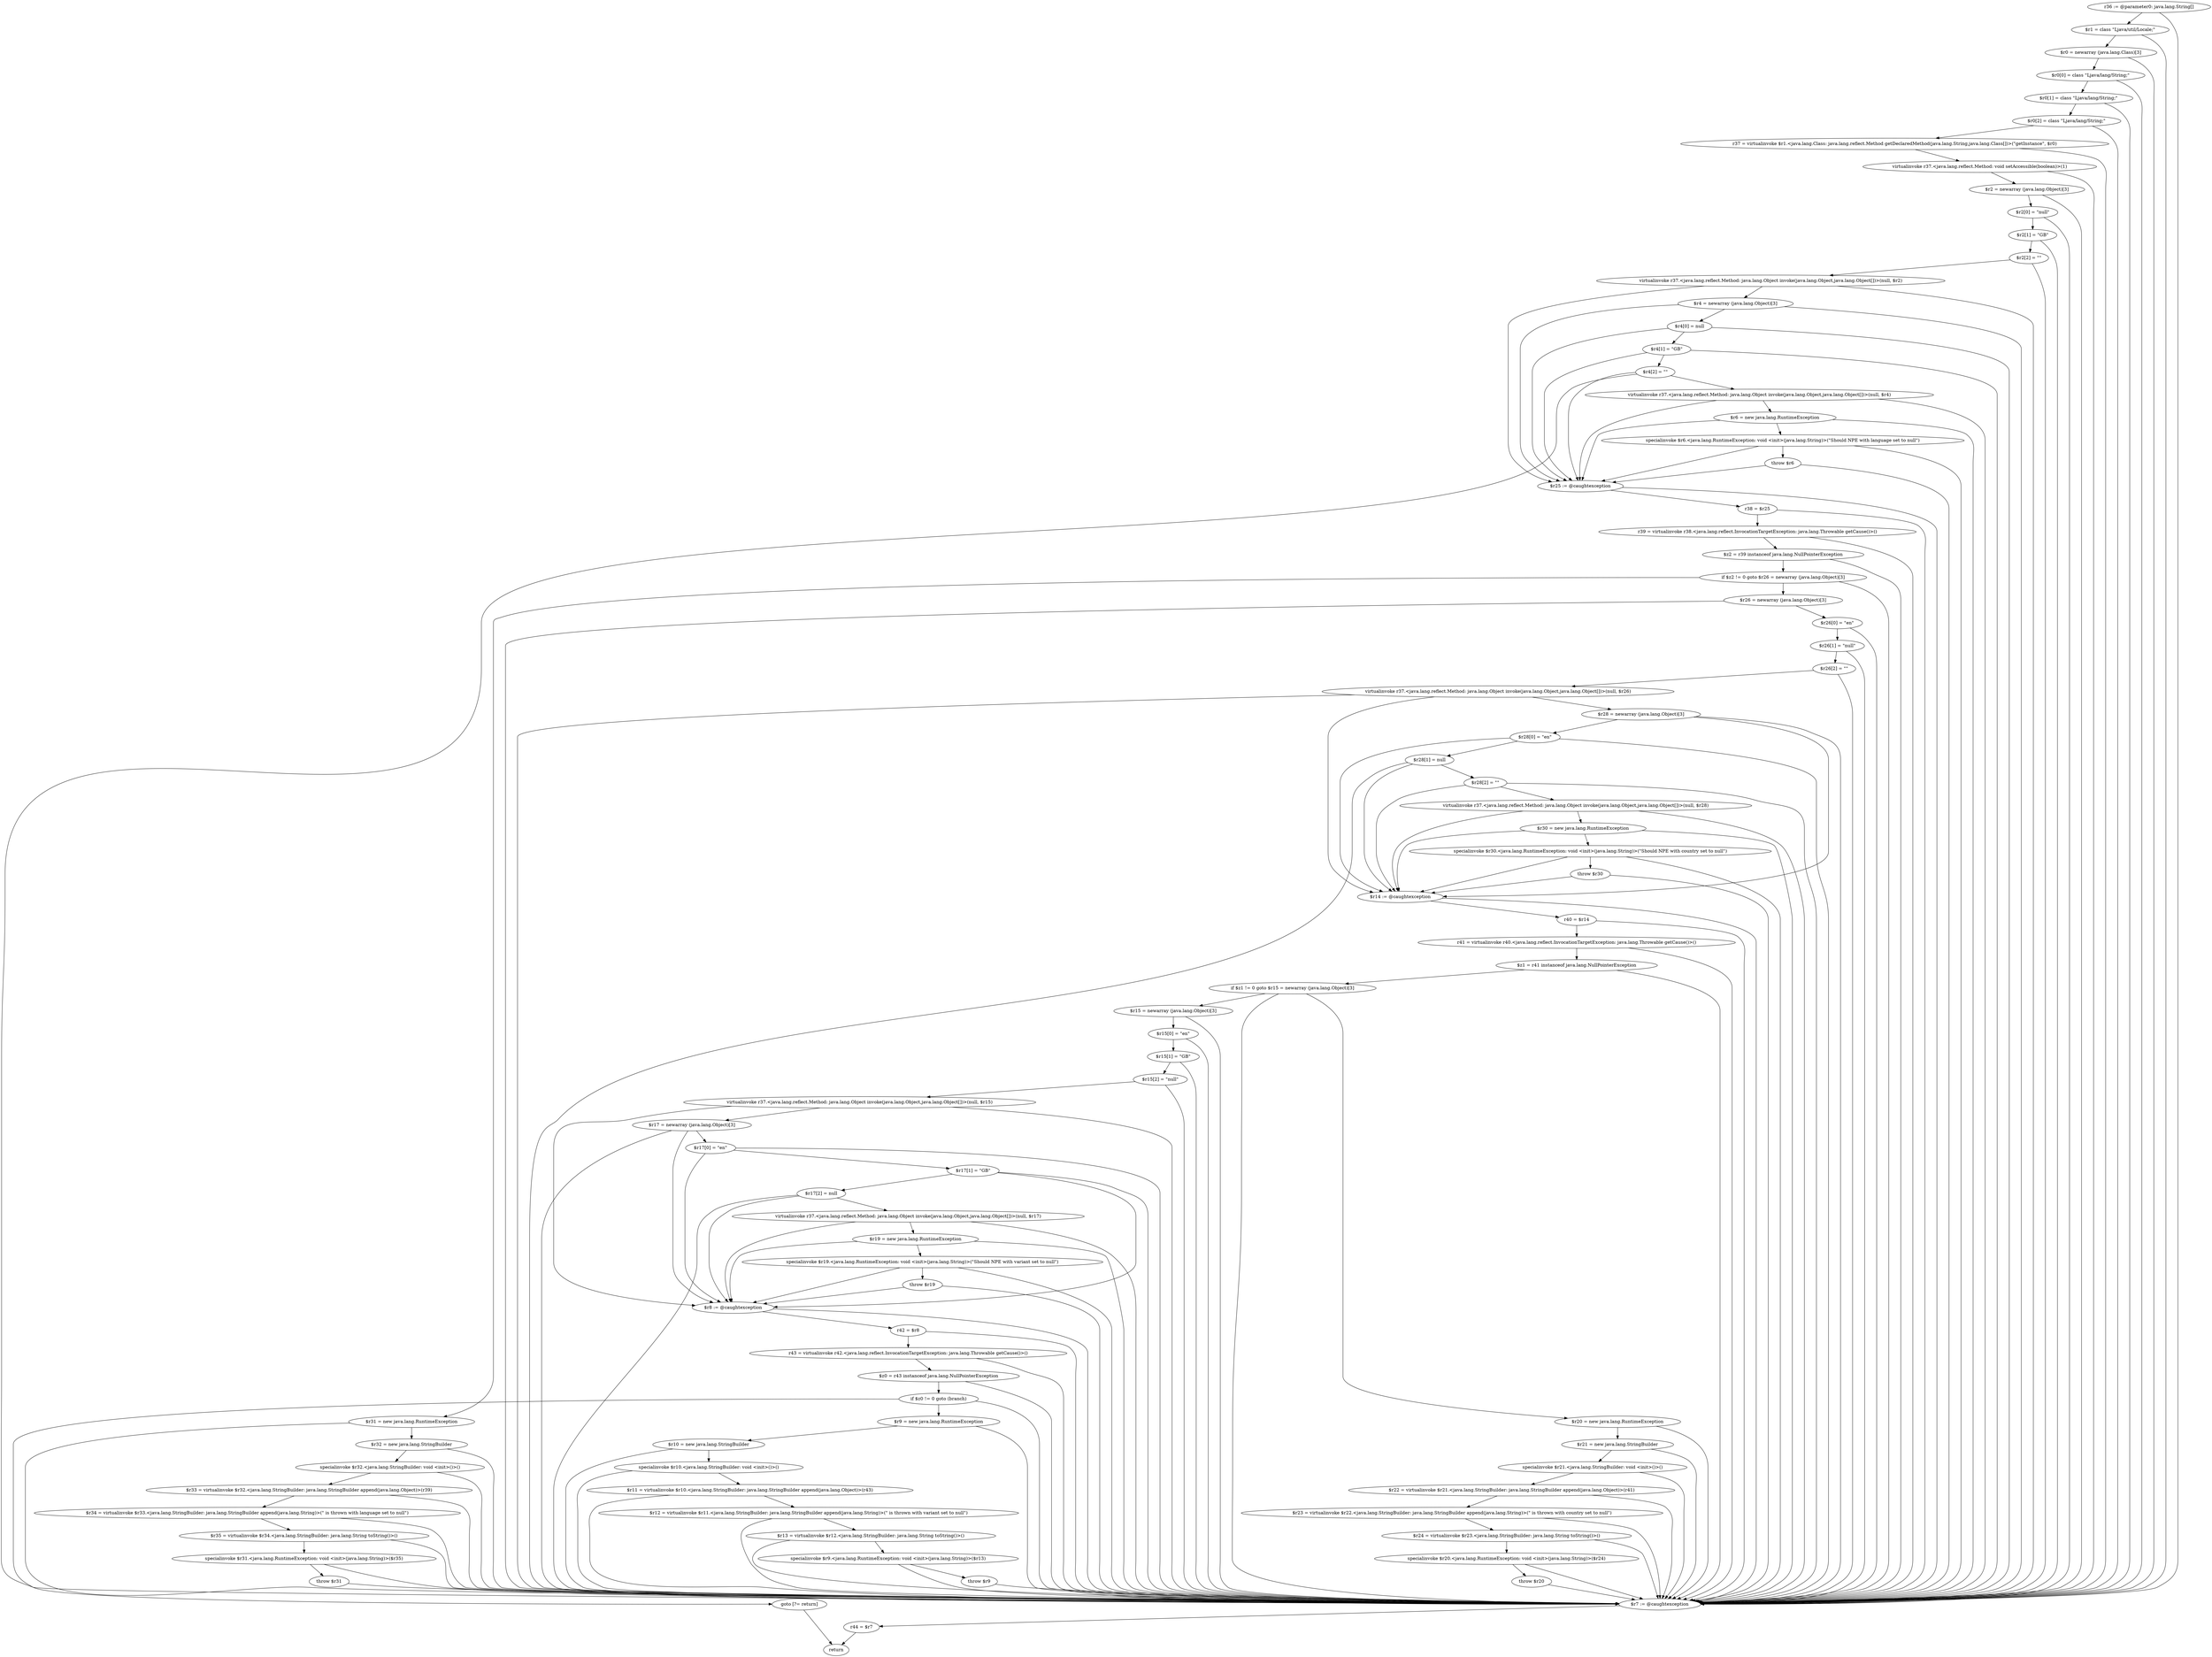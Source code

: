 digraph "unitGraph" {
    "r36 := @parameter0: java.lang.String[]"
    "$r1 = class \"Ljava/util/Locale;\""
    "$r0 = newarray (java.lang.Class)[3]"
    "$r0[0] = class \"Ljava/lang/String;\""
    "$r0[1] = class \"Ljava/lang/String;\""
    "$r0[2] = class \"Ljava/lang/String;\""
    "r37 = virtualinvoke $r1.<java.lang.Class: java.lang.reflect.Method getDeclaredMethod(java.lang.String,java.lang.Class[])>(\"getInstance\", $r0)"
    "virtualinvoke r37.<java.lang.reflect.Method: void setAccessible(boolean)>(1)"
    "$r2 = newarray (java.lang.Object)[3]"
    "$r2[0] = \"null\""
    "$r2[1] = \"GB\""
    "$r2[2] = \"\""
    "virtualinvoke r37.<java.lang.reflect.Method: java.lang.Object invoke(java.lang.Object,java.lang.Object[])>(null, $r2)"
    "$r4 = newarray (java.lang.Object)[3]"
    "$r4[0] = null"
    "$r4[1] = \"GB\""
    "$r4[2] = \"\""
    "virtualinvoke r37.<java.lang.reflect.Method: java.lang.Object invoke(java.lang.Object,java.lang.Object[])>(null, $r4)"
    "$r6 = new java.lang.RuntimeException"
    "specialinvoke $r6.<java.lang.RuntimeException: void <init>(java.lang.String)>(\"Should NPE with language set to null\")"
    "throw $r6"
    "$r25 := @caughtexception"
    "r38 = $r25"
    "r39 = virtualinvoke r38.<java.lang.reflect.InvocationTargetException: java.lang.Throwable getCause()>()"
    "$z2 = r39 instanceof java.lang.NullPointerException"
    "if $z2 != 0 goto $r26 = newarray (java.lang.Object)[3]"
    "$r31 = new java.lang.RuntimeException"
    "$r32 = new java.lang.StringBuilder"
    "specialinvoke $r32.<java.lang.StringBuilder: void <init>()>()"
    "$r33 = virtualinvoke $r32.<java.lang.StringBuilder: java.lang.StringBuilder append(java.lang.Object)>(r39)"
    "$r34 = virtualinvoke $r33.<java.lang.StringBuilder: java.lang.StringBuilder append(java.lang.String)>(\" is thrown with language set to null\")"
    "$r35 = virtualinvoke $r34.<java.lang.StringBuilder: java.lang.String toString()>()"
    "specialinvoke $r31.<java.lang.RuntimeException: void <init>(java.lang.String)>($r35)"
    "throw $r31"
    "$r26 = newarray (java.lang.Object)[3]"
    "$r26[0] = \"en\""
    "$r26[1] = \"null\""
    "$r26[2] = \"\""
    "virtualinvoke r37.<java.lang.reflect.Method: java.lang.Object invoke(java.lang.Object,java.lang.Object[])>(null, $r26)"
    "$r28 = newarray (java.lang.Object)[3]"
    "$r28[0] = \"en\""
    "$r28[1] = null"
    "$r28[2] = \"\""
    "virtualinvoke r37.<java.lang.reflect.Method: java.lang.Object invoke(java.lang.Object,java.lang.Object[])>(null, $r28)"
    "$r30 = new java.lang.RuntimeException"
    "specialinvoke $r30.<java.lang.RuntimeException: void <init>(java.lang.String)>(\"Should NPE with country set to null\")"
    "throw $r30"
    "$r14 := @caughtexception"
    "r40 = $r14"
    "r41 = virtualinvoke r40.<java.lang.reflect.InvocationTargetException: java.lang.Throwable getCause()>()"
    "$z1 = r41 instanceof java.lang.NullPointerException"
    "if $z1 != 0 goto $r15 = newarray (java.lang.Object)[3]"
    "$r20 = new java.lang.RuntimeException"
    "$r21 = new java.lang.StringBuilder"
    "specialinvoke $r21.<java.lang.StringBuilder: void <init>()>()"
    "$r22 = virtualinvoke $r21.<java.lang.StringBuilder: java.lang.StringBuilder append(java.lang.Object)>(r41)"
    "$r23 = virtualinvoke $r22.<java.lang.StringBuilder: java.lang.StringBuilder append(java.lang.String)>(\" is thrown with country set to null\")"
    "$r24 = virtualinvoke $r23.<java.lang.StringBuilder: java.lang.String toString()>()"
    "specialinvoke $r20.<java.lang.RuntimeException: void <init>(java.lang.String)>($r24)"
    "throw $r20"
    "$r15 = newarray (java.lang.Object)[3]"
    "$r15[0] = \"en\""
    "$r15[1] = \"GB\""
    "$r15[2] = \"null\""
    "virtualinvoke r37.<java.lang.reflect.Method: java.lang.Object invoke(java.lang.Object,java.lang.Object[])>(null, $r15)"
    "$r17 = newarray (java.lang.Object)[3]"
    "$r17[0] = \"en\""
    "$r17[1] = \"GB\""
    "$r17[2] = null"
    "virtualinvoke r37.<java.lang.reflect.Method: java.lang.Object invoke(java.lang.Object,java.lang.Object[])>(null, $r17)"
    "$r19 = new java.lang.RuntimeException"
    "specialinvoke $r19.<java.lang.RuntimeException: void <init>(java.lang.String)>(\"Should NPE with variant set to null\")"
    "throw $r19"
    "$r8 := @caughtexception"
    "r42 = $r8"
    "r43 = virtualinvoke r42.<java.lang.reflect.InvocationTargetException: java.lang.Throwable getCause()>()"
    "$z0 = r43 instanceof java.lang.NullPointerException"
    "if $z0 != 0 goto (branch)"
    "$r9 = new java.lang.RuntimeException"
    "$r10 = new java.lang.StringBuilder"
    "specialinvoke $r10.<java.lang.StringBuilder: void <init>()>()"
    "$r11 = virtualinvoke $r10.<java.lang.StringBuilder: java.lang.StringBuilder append(java.lang.Object)>(r43)"
    "$r12 = virtualinvoke $r11.<java.lang.StringBuilder: java.lang.StringBuilder append(java.lang.String)>(\" is thrown with variant set to null\")"
    "$r13 = virtualinvoke $r12.<java.lang.StringBuilder: java.lang.String toString()>()"
    "specialinvoke $r9.<java.lang.RuntimeException: void <init>(java.lang.String)>($r13)"
    "throw $r9"
    "goto [?= return]"
    "$r7 := @caughtexception"
    "r44 = $r7"
    "return"
    "r36 := @parameter0: java.lang.String[]"->"$r1 = class \"Ljava/util/Locale;\"";
    "r36 := @parameter0: java.lang.String[]"->"$r7 := @caughtexception";
    "$r1 = class \"Ljava/util/Locale;\""->"$r0 = newarray (java.lang.Class)[3]";
    "$r1 = class \"Ljava/util/Locale;\""->"$r7 := @caughtexception";
    "$r0 = newarray (java.lang.Class)[3]"->"$r0[0] = class \"Ljava/lang/String;\"";
    "$r0 = newarray (java.lang.Class)[3]"->"$r7 := @caughtexception";
    "$r0[0] = class \"Ljava/lang/String;\""->"$r0[1] = class \"Ljava/lang/String;\"";
    "$r0[0] = class \"Ljava/lang/String;\""->"$r7 := @caughtexception";
    "$r0[1] = class \"Ljava/lang/String;\""->"$r0[2] = class \"Ljava/lang/String;\"";
    "$r0[1] = class \"Ljava/lang/String;\""->"$r7 := @caughtexception";
    "$r0[2] = class \"Ljava/lang/String;\""->"r37 = virtualinvoke $r1.<java.lang.Class: java.lang.reflect.Method getDeclaredMethod(java.lang.String,java.lang.Class[])>(\"getInstance\", $r0)";
    "$r0[2] = class \"Ljava/lang/String;\""->"$r7 := @caughtexception";
    "r37 = virtualinvoke $r1.<java.lang.Class: java.lang.reflect.Method getDeclaredMethod(java.lang.String,java.lang.Class[])>(\"getInstance\", $r0)"->"virtualinvoke r37.<java.lang.reflect.Method: void setAccessible(boolean)>(1)";
    "r37 = virtualinvoke $r1.<java.lang.Class: java.lang.reflect.Method getDeclaredMethod(java.lang.String,java.lang.Class[])>(\"getInstance\", $r0)"->"$r7 := @caughtexception";
    "virtualinvoke r37.<java.lang.reflect.Method: void setAccessible(boolean)>(1)"->"$r2 = newarray (java.lang.Object)[3]";
    "virtualinvoke r37.<java.lang.reflect.Method: void setAccessible(boolean)>(1)"->"$r7 := @caughtexception";
    "$r2 = newarray (java.lang.Object)[3]"->"$r2[0] = \"null\"";
    "$r2 = newarray (java.lang.Object)[3]"->"$r7 := @caughtexception";
    "$r2[0] = \"null\""->"$r2[1] = \"GB\"";
    "$r2[0] = \"null\""->"$r7 := @caughtexception";
    "$r2[1] = \"GB\""->"$r2[2] = \"\"";
    "$r2[1] = \"GB\""->"$r7 := @caughtexception";
    "$r2[2] = \"\""->"virtualinvoke r37.<java.lang.reflect.Method: java.lang.Object invoke(java.lang.Object,java.lang.Object[])>(null, $r2)";
    "$r2[2] = \"\""->"$r7 := @caughtexception";
    "virtualinvoke r37.<java.lang.reflect.Method: java.lang.Object invoke(java.lang.Object,java.lang.Object[])>(null, $r2)"->"$r25 := @caughtexception";
    "virtualinvoke r37.<java.lang.reflect.Method: java.lang.Object invoke(java.lang.Object,java.lang.Object[])>(null, $r2)"->"$r7 := @caughtexception";
    "virtualinvoke r37.<java.lang.reflect.Method: java.lang.Object invoke(java.lang.Object,java.lang.Object[])>(null, $r2)"->"$r4 = newarray (java.lang.Object)[3]";
    "$r4 = newarray (java.lang.Object)[3]"->"$r25 := @caughtexception";
    "$r4 = newarray (java.lang.Object)[3]"->"$r7 := @caughtexception";
    "$r4 = newarray (java.lang.Object)[3]"->"$r4[0] = null";
    "$r4[0] = null"->"$r25 := @caughtexception";
    "$r4[0] = null"->"$r7 := @caughtexception";
    "$r4[0] = null"->"$r4[1] = \"GB\"";
    "$r4[1] = \"GB\""->"$r25 := @caughtexception";
    "$r4[1] = \"GB\""->"$r7 := @caughtexception";
    "$r4[1] = \"GB\""->"$r4[2] = \"\"";
    "$r4[2] = \"\""->"$r25 := @caughtexception";
    "$r4[2] = \"\""->"$r7 := @caughtexception";
    "$r4[2] = \"\""->"virtualinvoke r37.<java.lang.reflect.Method: java.lang.Object invoke(java.lang.Object,java.lang.Object[])>(null, $r4)";
    "virtualinvoke r37.<java.lang.reflect.Method: java.lang.Object invoke(java.lang.Object,java.lang.Object[])>(null, $r4)"->"$r25 := @caughtexception";
    "virtualinvoke r37.<java.lang.reflect.Method: java.lang.Object invoke(java.lang.Object,java.lang.Object[])>(null, $r4)"->"$r7 := @caughtexception";
    "virtualinvoke r37.<java.lang.reflect.Method: java.lang.Object invoke(java.lang.Object,java.lang.Object[])>(null, $r4)"->"$r6 = new java.lang.RuntimeException";
    "$r6 = new java.lang.RuntimeException"->"$r25 := @caughtexception";
    "$r6 = new java.lang.RuntimeException"->"$r7 := @caughtexception";
    "$r6 = new java.lang.RuntimeException"->"specialinvoke $r6.<java.lang.RuntimeException: void <init>(java.lang.String)>(\"Should NPE with language set to null\")";
    "specialinvoke $r6.<java.lang.RuntimeException: void <init>(java.lang.String)>(\"Should NPE with language set to null\")"->"$r25 := @caughtexception";
    "specialinvoke $r6.<java.lang.RuntimeException: void <init>(java.lang.String)>(\"Should NPE with language set to null\")"->"$r7 := @caughtexception";
    "specialinvoke $r6.<java.lang.RuntimeException: void <init>(java.lang.String)>(\"Should NPE with language set to null\")"->"throw $r6";
    "throw $r6"->"$r25 := @caughtexception";
    "throw $r6"->"$r7 := @caughtexception";
    "$r25 := @caughtexception"->"r38 = $r25";
    "$r25 := @caughtexception"->"$r7 := @caughtexception";
    "r38 = $r25"->"r39 = virtualinvoke r38.<java.lang.reflect.InvocationTargetException: java.lang.Throwable getCause()>()";
    "r38 = $r25"->"$r7 := @caughtexception";
    "r39 = virtualinvoke r38.<java.lang.reflect.InvocationTargetException: java.lang.Throwable getCause()>()"->"$z2 = r39 instanceof java.lang.NullPointerException";
    "r39 = virtualinvoke r38.<java.lang.reflect.InvocationTargetException: java.lang.Throwable getCause()>()"->"$r7 := @caughtexception";
    "$z2 = r39 instanceof java.lang.NullPointerException"->"if $z2 != 0 goto $r26 = newarray (java.lang.Object)[3]";
    "$z2 = r39 instanceof java.lang.NullPointerException"->"$r7 := @caughtexception";
    "if $z2 != 0 goto $r26 = newarray (java.lang.Object)[3]"->"$r31 = new java.lang.RuntimeException";
    "if $z2 != 0 goto $r26 = newarray (java.lang.Object)[3]"->"$r26 = newarray (java.lang.Object)[3]";
    "if $z2 != 0 goto $r26 = newarray (java.lang.Object)[3]"->"$r7 := @caughtexception";
    "$r31 = new java.lang.RuntimeException"->"$r32 = new java.lang.StringBuilder";
    "$r31 = new java.lang.RuntimeException"->"$r7 := @caughtexception";
    "$r32 = new java.lang.StringBuilder"->"specialinvoke $r32.<java.lang.StringBuilder: void <init>()>()";
    "$r32 = new java.lang.StringBuilder"->"$r7 := @caughtexception";
    "specialinvoke $r32.<java.lang.StringBuilder: void <init>()>()"->"$r33 = virtualinvoke $r32.<java.lang.StringBuilder: java.lang.StringBuilder append(java.lang.Object)>(r39)";
    "specialinvoke $r32.<java.lang.StringBuilder: void <init>()>()"->"$r7 := @caughtexception";
    "$r33 = virtualinvoke $r32.<java.lang.StringBuilder: java.lang.StringBuilder append(java.lang.Object)>(r39)"->"$r34 = virtualinvoke $r33.<java.lang.StringBuilder: java.lang.StringBuilder append(java.lang.String)>(\" is thrown with language set to null\")";
    "$r33 = virtualinvoke $r32.<java.lang.StringBuilder: java.lang.StringBuilder append(java.lang.Object)>(r39)"->"$r7 := @caughtexception";
    "$r34 = virtualinvoke $r33.<java.lang.StringBuilder: java.lang.StringBuilder append(java.lang.String)>(\" is thrown with language set to null\")"->"$r35 = virtualinvoke $r34.<java.lang.StringBuilder: java.lang.String toString()>()";
    "$r34 = virtualinvoke $r33.<java.lang.StringBuilder: java.lang.StringBuilder append(java.lang.String)>(\" is thrown with language set to null\")"->"$r7 := @caughtexception";
    "$r35 = virtualinvoke $r34.<java.lang.StringBuilder: java.lang.String toString()>()"->"specialinvoke $r31.<java.lang.RuntimeException: void <init>(java.lang.String)>($r35)";
    "$r35 = virtualinvoke $r34.<java.lang.StringBuilder: java.lang.String toString()>()"->"$r7 := @caughtexception";
    "specialinvoke $r31.<java.lang.RuntimeException: void <init>(java.lang.String)>($r35)"->"throw $r31";
    "specialinvoke $r31.<java.lang.RuntimeException: void <init>(java.lang.String)>($r35)"->"$r7 := @caughtexception";
    "throw $r31"->"$r7 := @caughtexception";
    "$r26 = newarray (java.lang.Object)[3]"->"$r26[0] = \"en\"";
    "$r26 = newarray (java.lang.Object)[3]"->"$r7 := @caughtexception";
    "$r26[0] = \"en\""->"$r26[1] = \"null\"";
    "$r26[0] = \"en\""->"$r7 := @caughtexception";
    "$r26[1] = \"null\""->"$r26[2] = \"\"";
    "$r26[1] = \"null\""->"$r7 := @caughtexception";
    "$r26[2] = \"\""->"virtualinvoke r37.<java.lang.reflect.Method: java.lang.Object invoke(java.lang.Object,java.lang.Object[])>(null, $r26)";
    "$r26[2] = \"\""->"$r7 := @caughtexception";
    "virtualinvoke r37.<java.lang.reflect.Method: java.lang.Object invoke(java.lang.Object,java.lang.Object[])>(null, $r26)"->"$r14 := @caughtexception";
    "virtualinvoke r37.<java.lang.reflect.Method: java.lang.Object invoke(java.lang.Object,java.lang.Object[])>(null, $r26)"->"$r7 := @caughtexception";
    "virtualinvoke r37.<java.lang.reflect.Method: java.lang.Object invoke(java.lang.Object,java.lang.Object[])>(null, $r26)"->"$r28 = newarray (java.lang.Object)[3]";
    "$r28 = newarray (java.lang.Object)[3]"->"$r14 := @caughtexception";
    "$r28 = newarray (java.lang.Object)[3]"->"$r7 := @caughtexception";
    "$r28 = newarray (java.lang.Object)[3]"->"$r28[0] = \"en\"";
    "$r28[0] = \"en\""->"$r14 := @caughtexception";
    "$r28[0] = \"en\""->"$r7 := @caughtexception";
    "$r28[0] = \"en\""->"$r28[1] = null";
    "$r28[1] = null"->"$r14 := @caughtexception";
    "$r28[1] = null"->"$r7 := @caughtexception";
    "$r28[1] = null"->"$r28[2] = \"\"";
    "$r28[2] = \"\""->"$r14 := @caughtexception";
    "$r28[2] = \"\""->"$r7 := @caughtexception";
    "$r28[2] = \"\""->"virtualinvoke r37.<java.lang.reflect.Method: java.lang.Object invoke(java.lang.Object,java.lang.Object[])>(null, $r28)";
    "virtualinvoke r37.<java.lang.reflect.Method: java.lang.Object invoke(java.lang.Object,java.lang.Object[])>(null, $r28)"->"$r14 := @caughtexception";
    "virtualinvoke r37.<java.lang.reflect.Method: java.lang.Object invoke(java.lang.Object,java.lang.Object[])>(null, $r28)"->"$r7 := @caughtexception";
    "virtualinvoke r37.<java.lang.reflect.Method: java.lang.Object invoke(java.lang.Object,java.lang.Object[])>(null, $r28)"->"$r30 = new java.lang.RuntimeException";
    "$r30 = new java.lang.RuntimeException"->"$r14 := @caughtexception";
    "$r30 = new java.lang.RuntimeException"->"$r7 := @caughtexception";
    "$r30 = new java.lang.RuntimeException"->"specialinvoke $r30.<java.lang.RuntimeException: void <init>(java.lang.String)>(\"Should NPE with country set to null\")";
    "specialinvoke $r30.<java.lang.RuntimeException: void <init>(java.lang.String)>(\"Should NPE with country set to null\")"->"$r14 := @caughtexception";
    "specialinvoke $r30.<java.lang.RuntimeException: void <init>(java.lang.String)>(\"Should NPE with country set to null\")"->"$r7 := @caughtexception";
    "specialinvoke $r30.<java.lang.RuntimeException: void <init>(java.lang.String)>(\"Should NPE with country set to null\")"->"throw $r30";
    "throw $r30"->"$r14 := @caughtexception";
    "throw $r30"->"$r7 := @caughtexception";
    "$r14 := @caughtexception"->"r40 = $r14";
    "$r14 := @caughtexception"->"$r7 := @caughtexception";
    "r40 = $r14"->"r41 = virtualinvoke r40.<java.lang.reflect.InvocationTargetException: java.lang.Throwable getCause()>()";
    "r40 = $r14"->"$r7 := @caughtexception";
    "r41 = virtualinvoke r40.<java.lang.reflect.InvocationTargetException: java.lang.Throwable getCause()>()"->"$z1 = r41 instanceof java.lang.NullPointerException";
    "r41 = virtualinvoke r40.<java.lang.reflect.InvocationTargetException: java.lang.Throwable getCause()>()"->"$r7 := @caughtexception";
    "$z1 = r41 instanceof java.lang.NullPointerException"->"if $z1 != 0 goto $r15 = newarray (java.lang.Object)[3]";
    "$z1 = r41 instanceof java.lang.NullPointerException"->"$r7 := @caughtexception";
    "if $z1 != 0 goto $r15 = newarray (java.lang.Object)[3]"->"$r20 = new java.lang.RuntimeException";
    "if $z1 != 0 goto $r15 = newarray (java.lang.Object)[3]"->"$r15 = newarray (java.lang.Object)[3]";
    "if $z1 != 0 goto $r15 = newarray (java.lang.Object)[3]"->"$r7 := @caughtexception";
    "$r20 = new java.lang.RuntimeException"->"$r21 = new java.lang.StringBuilder";
    "$r20 = new java.lang.RuntimeException"->"$r7 := @caughtexception";
    "$r21 = new java.lang.StringBuilder"->"specialinvoke $r21.<java.lang.StringBuilder: void <init>()>()";
    "$r21 = new java.lang.StringBuilder"->"$r7 := @caughtexception";
    "specialinvoke $r21.<java.lang.StringBuilder: void <init>()>()"->"$r22 = virtualinvoke $r21.<java.lang.StringBuilder: java.lang.StringBuilder append(java.lang.Object)>(r41)";
    "specialinvoke $r21.<java.lang.StringBuilder: void <init>()>()"->"$r7 := @caughtexception";
    "$r22 = virtualinvoke $r21.<java.lang.StringBuilder: java.lang.StringBuilder append(java.lang.Object)>(r41)"->"$r23 = virtualinvoke $r22.<java.lang.StringBuilder: java.lang.StringBuilder append(java.lang.String)>(\" is thrown with country set to null\")";
    "$r22 = virtualinvoke $r21.<java.lang.StringBuilder: java.lang.StringBuilder append(java.lang.Object)>(r41)"->"$r7 := @caughtexception";
    "$r23 = virtualinvoke $r22.<java.lang.StringBuilder: java.lang.StringBuilder append(java.lang.String)>(\" is thrown with country set to null\")"->"$r24 = virtualinvoke $r23.<java.lang.StringBuilder: java.lang.String toString()>()";
    "$r23 = virtualinvoke $r22.<java.lang.StringBuilder: java.lang.StringBuilder append(java.lang.String)>(\" is thrown with country set to null\")"->"$r7 := @caughtexception";
    "$r24 = virtualinvoke $r23.<java.lang.StringBuilder: java.lang.String toString()>()"->"specialinvoke $r20.<java.lang.RuntimeException: void <init>(java.lang.String)>($r24)";
    "$r24 = virtualinvoke $r23.<java.lang.StringBuilder: java.lang.String toString()>()"->"$r7 := @caughtexception";
    "specialinvoke $r20.<java.lang.RuntimeException: void <init>(java.lang.String)>($r24)"->"throw $r20";
    "specialinvoke $r20.<java.lang.RuntimeException: void <init>(java.lang.String)>($r24)"->"$r7 := @caughtexception";
    "throw $r20"->"$r7 := @caughtexception";
    "$r15 = newarray (java.lang.Object)[3]"->"$r15[0] = \"en\"";
    "$r15 = newarray (java.lang.Object)[3]"->"$r7 := @caughtexception";
    "$r15[0] = \"en\""->"$r15[1] = \"GB\"";
    "$r15[0] = \"en\""->"$r7 := @caughtexception";
    "$r15[1] = \"GB\""->"$r15[2] = \"null\"";
    "$r15[1] = \"GB\""->"$r7 := @caughtexception";
    "$r15[2] = \"null\""->"virtualinvoke r37.<java.lang.reflect.Method: java.lang.Object invoke(java.lang.Object,java.lang.Object[])>(null, $r15)";
    "$r15[2] = \"null\""->"$r7 := @caughtexception";
    "virtualinvoke r37.<java.lang.reflect.Method: java.lang.Object invoke(java.lang.Object,java.lang.Object[])>(null, $r15)"->"$r8 := @caughtexception";
    "virtualinvoke r37.<java.lang.reflect.Method: java.lang.Object invoke(java.lang.Object,java.lang.Object[])>(null, $r15)"->"$r7 := @caughtexception";
    "virtualinvoke r37.<java.lang.reflect.Method: java.lang.Object invoke(java.lang.Object,java.lang.Object[])>(null, $r15)"->"$r17 = newarray (java.lang.Object)[3]";
    "$r17 = newarray (java.lang.Object)[3]"->"$r8 := @caughtexception";
    "$r17 = newarray (java.lang.Object)[3]"->"$r7 := @caughtexception";
    "$r17 = newarray (java.lang.Object)[3]"->"$r17[0] = \"en\"";
    "$r17[0] = \"en\""->"$r8 := @caughtexception";
    "$r17[0] = \"en\""->"$r7 := @caughtexception";
    "$r17[0] = \"en\""->"$r17[1] = \"GB\"";
    "$r17[1] = \"GB\""->"$r8 := @caughtexception";
    "$r17[1] = \"GB\""->"$r7 := @caughtexception";
    "$r17[1] = \"GB\""->"$r17[2] = null";
    "$r17[2] = null"->"$r8 := @caughtexception";
    "$r17[2] = null"->"$r7 := @caughtexception";
    "$r17[2] = null"->"virtualinvoke r37.<java.lang.reflect.Method: java.lang.Object invoke(java.lang.Object,java.lang.Object[])>(null, $r17)";
    "virtualinvoke r37.<java.lang.reflect.Method: java.lang.Object invoke(java.lang.Object,java.lang.Object[])>(null, $r17)"->"$r8 := @caughtexception";
    "virtualinvoke r37.<java.lang.reflect.Method: java.lang.Object invoke(java.lang.Object,java.lang.Object[])>(null, $r17)"->"$r7 := @caughtexception";
    "virtualinvoke r37.<java.lang.reflect.Method: java.lang.Object invoke(java.lang.Object,java.lang.Object[])>(null, $r17)"->"$r19 = new java.lang.RuntimeException";
    "$r19 = new java.lang.RuntimeException"->"$r8 := @caughtexception";
    "$r19 = new java.lang.RuntimeException"->"$r7 := @caughtexception";
    "$r19 = new java.lang.RuntimeException"->"specialinvoke $r19.<java.lang.RuntimeException: void <init>(java.lang.String)>(\"Should NPE with variant set to null\")";
    "specialinvoke $r19.<java.lang.RuntimeException: void <init>(java.lang.String)>(\"Should NPE with variant set to null\")"->"$r8 := @caughtexception";
    "specialinvoke $r19.<java.lang.RuntimeException: void <init>(java.lang.String)>(\"Should NPE with variant set to null\")"->"$r7 := @caughtexception";
    "specialinvoke $r19.<java.lang.RuntimeException: void <init>(java.lang.String)>(\"Should NPE with variant set to null\")"->"throw $r19";
    "throw $r19"->"$r8 := @caughtexception";
    "throw $r19"->"$r7 := @caughtexception";
    "$r8 := @caughtexception"->"r42 = $r8";
    "$r8 := @caughtexception"->"$r7 := @caughtexception";
    "r42 = $r8"->"r43 = virtualinvoke r42.<java.lang.reflect.InvocationTargetException: java.lang.Throwable getCause()>()";
    "r42 = $r8"->"$r7 := @caughtexception";
    "r43 = virtualinvoke r42.<java.lang.reflect.InvocationTargetException: java.lang.Throwable getCause()>()"->"$z0 = r43 instanceof java.lang.NullPointerException";
    "r43 = virtualinvoke r42.<java.lang.reflect.InvocationTargetException: java.lang.Throwable getCause()>()"->"$r7 := @caughtexception";
    "$z0 = r43 instanceof java.lang.NullPointerException"->"if $z0 != 0 goto (branch)";
    "$z0 = r43 instanceof java.lang.NullPointerException"->"$r7 := @caughtexception";
    "if $z0 != 0 goto (branch)"->"$r9 = new java.lang.RuntimeException";
    "if $z0 != 0 goto (branch)"->"goto [?= return]";
    "if $z0 != 0 goto (branch)"->"$r7 := @caughtexception";
    "$r9 = new java.lang.RuntimeException"->"$r10 = new java.lang.StringBuilder";
    "$r9 = new java.lang.RuntimeException"->"$r7 := @caughtexception";
    "$r10 = new java.lang.StringBuilder"->"specialinvoke $r10.<java.lang.StringBuilder: void <init>()>()";
    "$r10 = new java.lang.StringBuilder"->"$r7 := @caughtexception";
    "specialinvoke $r10.<java.lang.StringBuilder: void <init>()>()"->"$r11 = virtualinvoke $r10.<java.lang.StringBuilder: java.lang.StringBuilder append(java.lang.Object)>(r43)";
    "specialinvoke $r10.<java.lang.StringBuilder: void <init>()>()"->"$r7 := @caughtexception";
    "$r11 = virtualinvoke $r10.<java.lang.StringBuilder: java.lang.StringBuilder append(java.lang.Object)>(r43)"->"$r12 = virtualinvoke $r11.<java.lang.StringBuilder: java.lang.StringBuilder append(java.lang.String)>(\" is thrown with variant set to null\")";
    "$r11 = virtualinvoke $r10.<java.lang.StringBuilder: java.lang.StringBuilder append(java.lang.Object)>(r43)"->"$r7 := @caughtexception";
    "$r12 = virtualinvoke $r11.<java.lang.StringBuilder: java.lang.StringBuilder append(java.lang.String)>(\" is thrown with variant set to null\")"->"$r13 = virtualinvoke $r12.<java.lang.StringBuilder: java.lang.String toString()>()";
    "$r12 = virtualinvoke $r11.<java.lang.StringBuilder: java.lang.StringBuilder append(java.lang.String)>(\" is thrown with variant set to null\")"->"$r7 := @caughtexception";
    "$r13 = virtualinvoke $r12.<java.lang.StringBuilder: java.lang.String toString()>()"->"specialinvoke $r9.<java.lang.RuntimeException: void <init>(java.lang.String)>($r13)";
    "$r13 = virtualinvoke $r12.<java.lang.StringBuilder: java.lang.String toString()>()"->"$r7 := @caughtexception";
    "specialinvoke $r9.<java.lang.RuntimeException: void <init>(java.lang.String)>($r13)"->"throw $r9";
    "specialinvoke $r9.<java.lang.RuntimeException: void <init>(java.lang.String)>($r13)"->"$r7 := @caughtexception";
    "throw $r9"->"$r7 := @caughtexception";
    "goto [?= return]"->"return";
    "$r7 := @caughtexception"->"r44 = $r7";
    "r44 = $r7"->"return";
}
